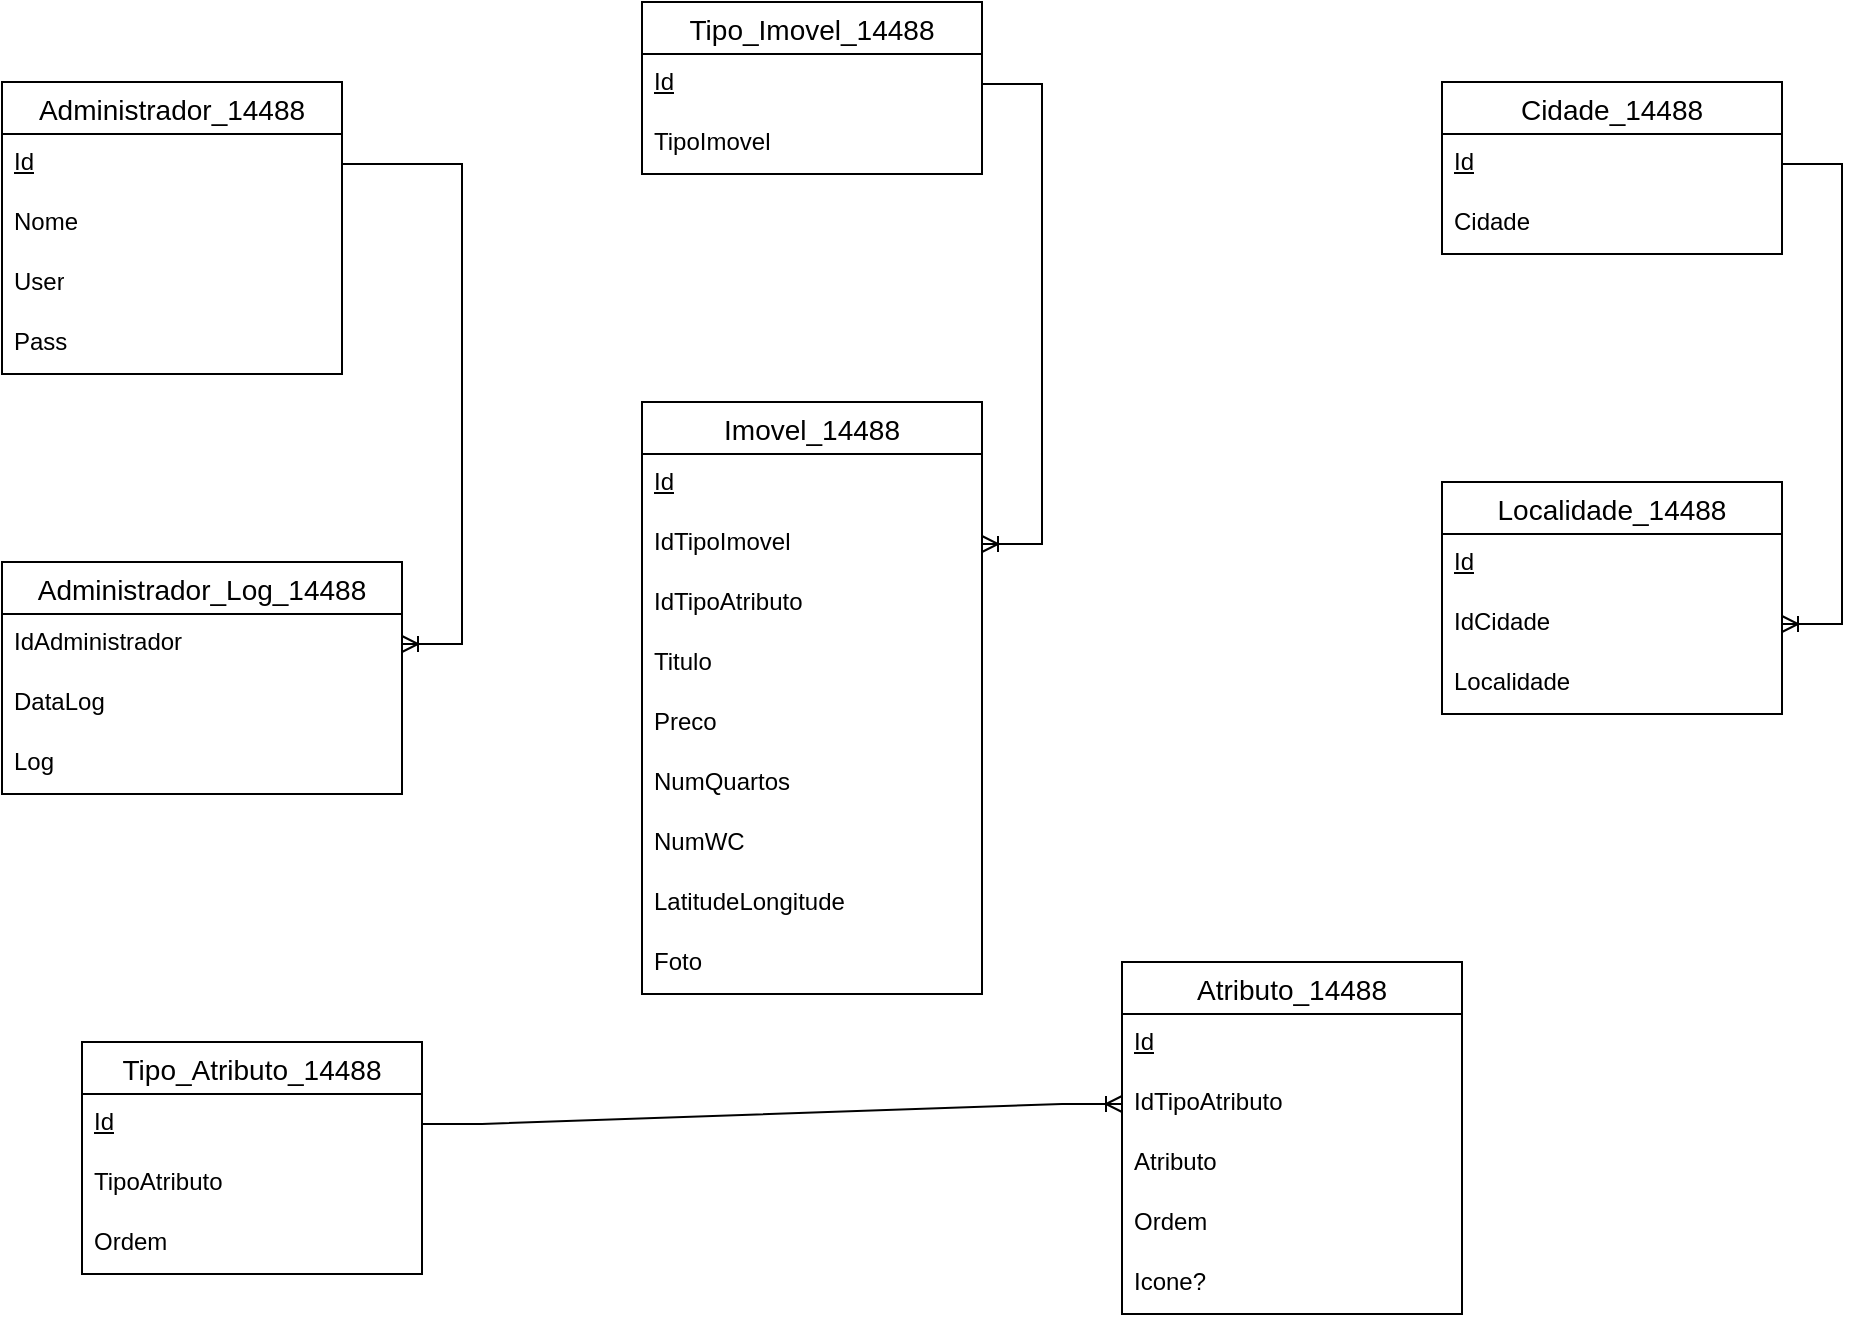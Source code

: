 <mxfile version="24.8.4">
  <diagram name="Página-1" id="MyXEHJMG6H_n3nYAQOmR">
    <mxGraphModel dx="1434" dy="780" grid="1" gridSize="10" guides="1" tooltips="1" connect="1" arrows="1" fold="1" page="1" pageScale="1" pageWidth="2339" pageHeight="3300" math="0" shadow="0">
      <root>
        <mxCell id="0" />
        <mxCell id="1" parent="0" />
        <mxCell id="CPEMlGY6SJmJDC0pdXCr-1" value="Administrador_14488" style="swimlane;fontStyle=0;childLayout=stackLayout;horizontal=1;startSize=26;horizontalStack=0;resizeParent=1;resizeParentMax=0;resizeLast=0;collapsible=1;marginBottom=0;align=center;fontSize=14;" vertex="1" parent="1">
          <mxGeometry x="200" y="120" width="170" height="146" as="geometry" />
        </mxCell>
        <mxCell id="CPEMlGY6SJmJDC0pdXCr-2" value="&lt;u&gt;Id&lt;/u&gt;" style="text;strokeColor=none;fillColor=none;spacingLeft=4;spacingRight=4;overflow=hidden;rotatable=0;points=[[0,0.5],[1,0.5]];portConstraint=eastwest;fontSize=12;whiteSpace=wrap;html=1;" vertex="1" parent="CPEMlGY6SJmJDC0pdXCr-1">
          <mxGeometry y="26" width="170" height="30" as="geometry" />
        </mxCell>
        <mxCell id="CPEMlGY6SJmJDC0pdXCr-3" value="Nome" style="text;strokeColor=none;fillColor=none;spacingLeft=4;spacingRight=4;overflow=hidden;rotatable=0;points=[[0,0.5],[1,0.5]];portConstraint=eastwest;fontSize=12;whiteSpace=wrap;html=1;" vertex="1" parent="CPEMlGY6SJmJDC0pdXCr-1">
          <mxGeometry y="56" width="170" height="30" as="geometry" />
        </mxCell>
        <mxCell id="CPEMlGY6SJmJDC0pdXCr-4" value="User" style="text;strokeColor=none;fillColor=none;spacingLeft=4;spacingRight=4;overflow=hidden;rotatable=0;points=[[0,0.5],[1,0.5]];portConstraint=eastwest;fontSize=12;whiteSpace=wrap;html=1;" vertex="1" parent="CPEMlGY6SJmJDC0pdXCr-1">
          <mxGeometry y="86" width="170" height="30" as="geometry" />
        </mxCell>
        <mxCell id="CPEMlGY6SJmJDC0pdXCr-5" value="Pass" style="text;strokeColor=none;fillColor=none;spacingLeft=4;spacingRight=4;overflow=hidden;rotatable=0;points=[[0,0.5],[1,0.5]];portConstraint=eastwest;fontSize=12;whiteSpace=wrap;html=1;" vertex="1" parent="CPEMlGY6SJmJDC0pdXCr-1">
          <mxGeometry y="116" width="170" height="30" as="geometry" />
        </mxCell>
        <mxCell id="CPEMlGY6SJmJDC0pdXCr-6" value="Administrador_Log_14488" style="swimlane;fontStyle=0;childLayout=stackLayout;horizontal=1;startSize=26;horizontalStack=0;resizeParent=1;resizeParentMax=0;resizeLast=0;collapsible=1;marginBottom=0;align=center;fontSize=14;" vertex="1" parent="1">
          <mxGeometry x="200" y="360" width="200" height="116" as="geometry" />
        </mxCell>
        <mxCell id="CPEMlGY6SJmJDC0pdXCr-7" value="IdAdministrador" style="text;strokeColor=none;fillColor=none;spacingLeft=4;spacingRight=4;overflow=hidden;rotatable=0;points=[[0,0.5],[1,0.5]];portConstraint=eastwest;fontSize=12;whiteSpace=wrap;html=1;" vertex="1" parent="CPEMlGY6SJmJDC0pdXCr-6">
          <mxGeometry y="26" width="200" height="30" as="geometry" />
        </mxCell>
        <mxCell id="CPEMlGY6SJmJDC0pdXCr-8" value="DataLog" style="text;strokeColor=none;fillColor=none;spacingLeft=4;spacingRight=4;overflow=hidden;rotatable=0;points=[[0,0.5],[1,0.5]];portConstraint=eastwest;fontSize=12;whiteSpace=wrap;html=1;" vertex="1" parent="CPEMlGY6SJmJDC0pdXCr-6">
          <mxGeometry y="56" width="200" height="30" as="geometry" />
        </mxCell>
        <mxCell id="CPEMlGY6SJmJDC0pdXCr-9" value="Log" style="text;strokeColor=none;fillColor=none;spacingLeft=4;spacingRight=4;overflow=hidden;rotatable=0;points=[[0,0.5],[1,0.5]];portConstraint=eastwest;fontSize=12;whiteSpace=wrap;html=1;" vertex="1" parent="CPEMlGY6SJmJDC0pdXCr-6">
          <mxGeometry y="86" width="200" height="30" as="geometry" />
        </mxCell>
        <mxCell id="CPEMlGY6SJmJDC0pdXCr-11" value="Tipo_Imovel_14488" style="swimlane;fontStyle=0;childLayout=stackLayout;horizontal=1;startSize=26;horizontalStack=0;resizeParent=1;resizeParentMax=0;resizeLast=0;collapsible=1;marginBottom=0;align=center;fontSize=14;" vertex="1" parent="1">
          <mxGeometry x="520" y="80" width="170" height="86" as="geometry" />
        </mxCell>
        <mxCell id="CPEMlGY6SJmJDC0pdXCr-12" value="&lt;u&gt;Id&lt;/u&gt;" style="text;strokeColor=none;fillColor=none;spacingLeft=4;spacingRight=4;overflow=hidden;rotatable=0;points=[[0,0.5],[1,0.5]];portConstraint=eastwest;fontSize=12;whiteSpace=wrap;html=1;" vertex="1" parent="CPEMlGY6SJmJDC0pdXCr-11">
          <mxGeometry y="26" width="170" height="30" as="geometry" />
        </mxCell>
        <mxCell id="CPEMlGY6SJmJDC0pdXCr-13" value="TipoImovel" style="text;strokeColor=none;fillColor=none;spacingLeft=4;spacingRight=4;overflow=hidden;rotatable=0;points=[[0,0.5],[1,0.5]];portConstraint=eastwest;fontSize=12;whiteSpace=wrap;html=1;" vertex="1" parent="CPEMlGY6SJmJDC0pdXCr-11">
          <mxGeometry y="56" width="170" height="30" as="geometry" />
        </mxCell>
        <mxCell id="CPEMlGY6SJmJDC0pdXCr-16" value="Tipo_Atributo_14488" style="swimlane;fontStyle=0;childLayout=stackLayout;horizontal=1;startSize=26;horizontalStack=0;resizeParent=1;resizeParentMax=0;resizeLast=0;collapsible=1;marginBottom=0;align=center;fontSize=14;" vertex="1" parent="1">
          <mxGeometry x="240" y="600" width="170" height="116" as="geometry" />
        </mxCell>
        <mxCell id="CPEMlGY6SJmJDC0pdXCr-17" value="&lt;u&gt;Id&lt;/u&gt;" style="text;strokeColor=none;fillColor=none;spacingLeft=4;spacingRight=4;overflow=hidden;rotatable=0;points=[[0,0.5],[1,0.5]];portConstraint=eastwest;fontSize=12;whiteSpace=wrap;html=1;" vertex="1" parent="CPEMlGY6SJmJDC0pdXCr-16">
          <mxGeometry y="26" width="170" height="30" as="geometry" />
        </mxCell>
        <mxCell id="CPEMlGY6SJmJDC0pdXCr-18" value="TipoAtributo" style="text;strokeColor=none;fillColor=none;spacingLeft=4;spacingRight=4;overflow=hidden;rotatable=0;points=[[0,0.5],[1,0.5]];portConstraint=eastwest;fontSize=12;whiteSpace=wrap;html=1;" vertex="1" parent="CPEMlGY6SJmJDC0pdXCr-16">
          <mxGeometry y="56" width="170" height="30" as="geometry" />
        </mxCell>
        <mxCell id="CPEMlGY6SJmJDC0pdXCr-19" value="Ordem" style="text;strokeColor=none;fillColor=none;spacingLeft=4;spacingRight=4;overflow=hidden;rotatable=0;points=[[0,0.5],[1,0.5]];portConstraint=eastwest;fontSize=12;whiteSpace=wrap;html=1;" vertex="1" parent="CPEMlGY6SJmJDC0pdXCr-16">
          <mxGeometry y="86" width="170" height="30" as="geometry" />
        </mxCell>
        <mxCell id="CPEMlGY6SJmJDC0pdXCr-21" value="Atributo_14488" style="swimlane;fontStyle=0;childLayout=stackLayout;horizontal=1;startSize=26;horizontalStack=0;resizeParent=1;resizeParentMax=0;resizeLast=0;collapsible=1;marginBottom=0;align=center;fontSize=14;" vertex="1" parent="1">
          <mxGeometry x="760" y="560" width="170" height="176" as="geometry" />
        </mxCell>
        <mxCell id="CPEMlGY6SJmJDC0pdXCr-22" value="&lt;u&gt;Id&lt;/u&gt;" style="text;strokeColor=none;fillColor=none;spacingLeft=4;spacingRight=4;overflow=hidden;rotatable=0;points=[[0,0.5],[1,0.5]];portConstraint=eastwest;fontSize=12;whiteSpace=wrap;html=1;" vertex="1" parent="CPEMlGY6SJmJDC0pdXCr-21">
          <mxGeometry y="26" width="170" height="30" as="geometry" />
        </mxCell>
        <mxCell id="CPEMlGY6SJmJDC0pdXCr-49" value="IdTipoAtributo" style="text;strokeColor=none;fillColor=none;spacingLeft=4;spacingRight=4;overflow=hidden;rotatable=0;points=[[0,0.5],[1,0.5]];portConstraint=eastwest;fontSize=12;whiteSpace=wrap;html=1;" vertex="1" parent="CPEMlGY6SJmJDC0pdXCr-21">
          <mxGeometry y="56" width="170" height="30" as="geometry" />
        </mxCell>
        <mxCell id="CPEMlGY6SJmJDC0pdXCr-23" value="Atributo" style="text;strokeColor=none;fillColor=none;spacingLeft=4;spacingRight=4;overflow=hidden;rotatable=0;points=[[0,0.5],[1,0.5]];portConstraint=eastwest;fontSize=12;whiteSpace=wrap;html=1;" vertex="1" parent="CPEMlGY6SJmJDC0pdXCr-21">
          <mxGeometry y="86" width="170" height="30" as="geometry" />
        </mxCell>
        <mxCell id="CPEMlGY6SJmJDC0pdXCr-24" value="Ordem" style="text;strokeColor=none;fillColor=none;spacingLeft=4;spacingRight=4;overflow=hidden;rotatable=0;points=[[0,0.5],[1,0.5]];portConstraint=eastwest;fontSize=12;whiteSpace=wrap;html=1;" vertex="1" parent="CPEMlGY6SJmJDC0pdXCr-21">
          <mxGeometry y="116" width="170" height="30" as="geometry" />
        </mxCell>
        <mxCell id="CPEMlGY6SJmJDC0pdXCr-25" value="Icone?" style="text;strokeColor=none;fillColor=none;spacingLeft=4;spacingRight=4;overflow=hidden;rotatable=0;points=[[0,0.5],[1,0.5]];portConstraint=eastwest;fontSize=12;whiteSpace=wrap;html=1;" vertex="1" parent="CPEMlGY6SJmJDC0pdXCr-21">
          <mxGeometry y="146" width="170" height="30" as="geometry" />
        </mxCell>
        <mxCell id="CPEMlGY6SJmJDC0pdXCr-26" value="Localidade_14488" style="swimlane;fontStyle=0;childLayout=stackLayout;horizontal=1;startSize=26;horizontalStack=0;resizeParent=1;resizeParentMax=0;resizeLast=0;collapsible=1;marginBottom=0;align=center;fontSize=14;" vertex="1" parent="1">
          <mxGeometry x="920" y="320" width="170" height="116" as="geometry" />
        </mxCell>
        <mxCell id="CPEMlGY6SJmJDC0pdXCr-27" value="&lt;u&gt;Id&lt;/u&gt;" style="text;strokeColor=none;fillColor=none;spacingLeft=4;spacingRight=4;overflow=hidden;rotatable=0;points=[[0,0.5],[1,0.5]];portConstraint=eastwest;fontSize=12;whiteSpace=wrap;html=1;" vertex="1" parent="CPEMlGY6SJmJDC0pdXCr-26">
          <mxGeometry y="26" width="170" height="30" as="geometry" />
        </mxCell>
        <mxCell id="CPEMlGY6SJmJDC0pdXCr-47" value="IdCidade" style="text;strokeColor=none;fillColor=none;spacingLeft=4;spacingRight=4;overflow=hidden;rotatable=0;points=[[0,0.5],[1,0.5]];portConstraint=eastwest;fontSize=12;whiteSpace=wrap;html=1;" vertex="1" parent="CPEMlGY6SJmJDC0pdXCr-26">
          <mxGeometry y="56" width="170" height="30" as="geometry" />
        </mxCell>
        <mxCell id="CPEMlGY6SJmJDC0pdXCr-28" value="Localidade" style="text;strokeColor=none;fillColor=none;spacingLeft=4;spacingRight=4;overflow=hidden;rotatable=0;points=[[0,0.5],[1,0.5]];portConstraint=eastwest;fontSize=12;whiteSpace=wrap;html=1;" vertex="1" parent="CPEMlGY6SJmJDC0pdXCr-26">
          <mxGeometry y="86" width="170" height="30" as="geometry" />
        </mxCell>
        <mxCell id="CPEMlGY6SJmJDC0pdXCr-31" value="Cidade_14488" style="swimlane;fontStyle=0;childLayout=stackLayout;horizontal=1;startSize=26;horizontalStack=0;resizeParent=1;resizeParentMax=0;resizeLast=0;collapsible=1;marginBottom=0;align=center;fontSize=14;" vertex="1" parent="1">
          <mxGeometry x="920" y="120" width="170" height="86" as="geometry" />
        </mxCell>
        <mxCell id="CPEMlGY6SJmJDC0pdXCr-32" value="&lt;u&gt;Id&lt;/u&gt;" style="text;strokeColor=none;fillColor=none;spacingLeft=4;spacingRight=4;overflow=hidden;rotatable=0;points=[[0,0.5],[1,0.5]];portConstraint=eastwest;fontSize=12;whiteSpace=wrap;html=1;" vertex="1" parent="CPEMlGY6SJmJDC0pdXCr-31">
          <mxGeometry y="26" width="170" height="30" as="geometry" />
        </mxCell>
        <mxCell id="CPEMlGY6SJmJDC0pdXCr-33" value="Cidade" style="text;strokeColor=none;fillColor=none;spacingLeft=4;spacingRight=4;overflow=hidden;rotatable=0;points=[[0,0.5],[1,0.5]];portConstraint=eastwest;fontSize=12;whiteSpace=wrap;html=1;" vertex="1" parent="CPEMlGY6SJmJDC0pdXCr-31">
          <mxGeometry y="56" width="170" height="30" as="geometry" />
        </mxCell>
        <mxCell id="CPEMlGY6SJmJDC0pdXCr-36" value="Imovel_14488" style="swimlane;fontStyle=0;childLayout=stackLayout;horizontal=1;startSize=26;horizontalStack=0;resizeParent=1;resizeParentMax=0;resizeLast=0;collapsible=1;marginBottom=0;align=center;fontSize=14;" vertex="1" parent="1">
          <mxGeometry x="520" y="280" width="170" height="296" as="geometry" />
        </mxCell>
        <mxCell id="CPEMlGY6SJmJDC0pdXCr-37" value="&lt;u&gt;Id&lt;/u&gt;" style="text;strokeColor=none;fillColor=none;spacingLeft=4;spacingRight=4;overflow=hidden;rotatable=0;points=[[0,0.5],[1,0.5]];portConstraint=eastwest;fontSize=12;whiteSpace=wrap;html=1;" vertex="1" parent="CPEMlGY6SJmJDC0pdXCr-36">
          <mxGeometry y="26" width="170" height="30" as="geometry" />
        </mxCell>
        <mxCell id="CPEMlGY6SJmJDC0pdXCr-45" value="IdTipoImovel" style="text;strokeColor=none;fillColor=none;spacingLeft=4;spacingRight=4;overflow=hidden;rotatable=0;points=[[0,0.5],[1,0.5]];portConstraint=eastwest;fontSize=12;whiteSpace=wrap;html=1;" vertex="1" parent="CPEMlGY6SJmJDC0pdXCr-36">
          <mxGeometry y="56" width="170" height="30" as="geometry" />
        </mxCell>
        <mxCell id="CPEMlGY6SJmJDC0pdXCr-46" value="IdTipoAtributo" style="text;strokeColor=none;fillColor=none;spacingLeft=4;spacingRight=4;overflow=hidden;rotatable=0;points=[[0,0.5],[1,0.5]];portConstraint=eastwest;fontSize=12;whiteSpace=wrap;html=1;" vertex="1" parent="CPEMlGY6SJmJDC0pdXCr-36">
          <mxGeometry y="86" width="170" height="30" as="geometry" />
        </mxCell>
        <mxCell id="CPEMlGY6SJmJDC0pdXCr-38" value="Titulo" style="text;strokeColor=none;fillColor=none;spacingLeft=4;spacingRight=4;overflow=hidden;rotatable=0;points=[[0,0.5],[1,0.5]];portConstraint=eastwest;fontSize=12;whiteSpace=wrap;html=1;" vertex="1" parent="CPEMlGY6SJmJDC0pdXCr-36">
          <mxGeometry y="116" width="170" height="30" as="geometry" />
        </mxCell>
        <mxCell id="CPEMlGY6SJmJDC0pdXCr-39" value="Preco" style="text;strokeColor=none;fillColor=none;spacingLeft=4;spacingRight=4;overflow=hidden;rotatable=0;points=[[0,0.5],[1,0.5]];portConstraint=eastwest;fontSize=12;whiteSpace=wrap;html=1;" vertex="1" parent="CPEMlGY6SJmJDC0pdXCr-36">
          <mxGeometry y="146" width="170" height="30" as="geometry" />
        </mxCell>
        <mxCell id="CPEMlGY6SJmJDC0pdXCr-40" value="NumQuartos" style="text;strokeColor=none;fillColor=none;spacingLeft=4;spacingRight=4;overflow=hidden;rotatable=0;points=[[0,0.5],[1,0.5]];portConstraint=eastwest;fontSize=12;whiteSpace=wrap;html=1;" vertex="1" parent="CPEMlGY6SJmJDC0pdXCr-36">
          <mxGeometry y="176" width="170" height="30" as="geometry" />
        </mxCell>
        <mxCell id="CPEMlGY6SJmJDC0pdXCr-41" value="NumWC" style="text;strokeColor=none;fillColor=none;spacingLeft=4;spacingRight=4;overflow=hidden;rotatable=0;points=[[0,0.5],[1,0.5]];portConstraint=eastwest;fontSize=12;whiteSpace=wrap;html=1;" vertex="1" parent="CPEMlGY6SJmJDC0pdXCr-36">
          <mxGeometry y="206" width="170" height="30" as="geometry" />
        </mxCell>
        <mxCell id="CPEMlGY6SJmJDC0pdXCr-42" value="LatitudeLongitude" style="text;strokeColor=none;fillColor=none;spacingLeft=4;spacingRight=4;overflow=hidden;rotatable=0;points=[[0,0.5],[1,0.5]];portConstraint=eastwest;fontSize=12;whiteSpace=wrap;html=1;" vertex="1" parent="CPEMlGY6SJmJDC0pdXCr-36">
          <mxGeometry y="236" width="170" height="30" as="geometry" />
        </mxCell>
        <mxCell id="CPEMlGY6SJmJDC0pdXCr-43" value="Foto" style="text;strokeColor=none;fillColor=none;spacingLeft=4;spacingRight=4;overflow=hidden;rotatable=0;points=[[0,0.5],[1,0.5]];portConstraint=eastwest;fontSize=12;whiteSpace=wrap;html=1;" vertex="1" parent="CPEMlGY6SJmJDC0pdXCr-36">
          <mxGeometry y="266" width="170" height="30" as="geometry" />
        </mxCell>
        <mxCell id="CPEMlGY6SJmJDC0pdXCr-44" value="" style="edgeStyle=entityRelationEdgeStyle;fontSize=12;html=1;endArrow=ERoneToMany;rounded=0;" edge="1" parent="1" source="CPEMlGY6SJmJDC0pdXCr-2" target="CPEMlGY6SJmJDC0pdXCr-7">
          <mxGeometry width="100" height="100" relative="1" as="geometry">
            <mxPoint x="820" y="450" as="sourcePoint" />
            <mxPoint x="920" y="350" as="targetPoint" />
          </mxGeometry>
        </mxCell>
        <mxCell id="CPEMlGY6SJmJDC0pdXCr-48" value="" style="edgeStyle=entityRelationEdgeStyle;fontSize=12;html=1;endArrow=ERoneToMany;rounded=0;" edge="1" parent="1" source="CPEMlGY6SJmJDC0pdXCr-32" target="CPEMlGY6SJmJDC0pdXCr-47">
          <mxGeometry width="100" height="100" relative="1" as="geometry">
            <mxPoint x="640" y="450" as="sourcePoint" />
            <mxPoint x="740" y="350" as="targetPoint" />
          </mxGeometry>
        </mxCell>
        <mxCell id="CPEMlGY6SJmJDC0pdXCr-50" value="" style="edgeStyle=entityRelationEdgeStyle;fontSize=12;html=1;endArrow=ERoneToMany;rounded=0;" edge="1" parent="1" source="CPEMlGY6SJmJDC0pdXCr-17" target="CPEMlGY6SJmJDC0pdXCr-49">
          <mxGeometry width="100" height="100" relative="1" as="geometry">
            <mxPoint x="640" y="450" as="sourcePoint" />
            <mxPoint x="740" y="350" as="targetPoint" />
          </mxGeometry>
        </mxCell>
        <mxCell id="CPEMlGY6SJmJDC0pdXCr-51" value="" style="edgeStyle=entityRelationEdgeStyle;fontSize=12;html=1;endArrow=ERoneToMany;rounded=0;" edge="1" parent="1" source="CPEMlGY6SJmJDC0pdXCr-12" target="CPEMlGY6SJmJDC0pdXCr-45">
          <mxGeometry width="100" height="100" relative="1" as="geometry">
            <mxPoint x="640" y="450" as="sourcePoint" />
            <mxPoint x="740" y="350" as="targetPoint" />
          </mxGeometry>
        </mxCell>
      </root>
    </mxGraphModel>
  </diagram>
</mxfile>
